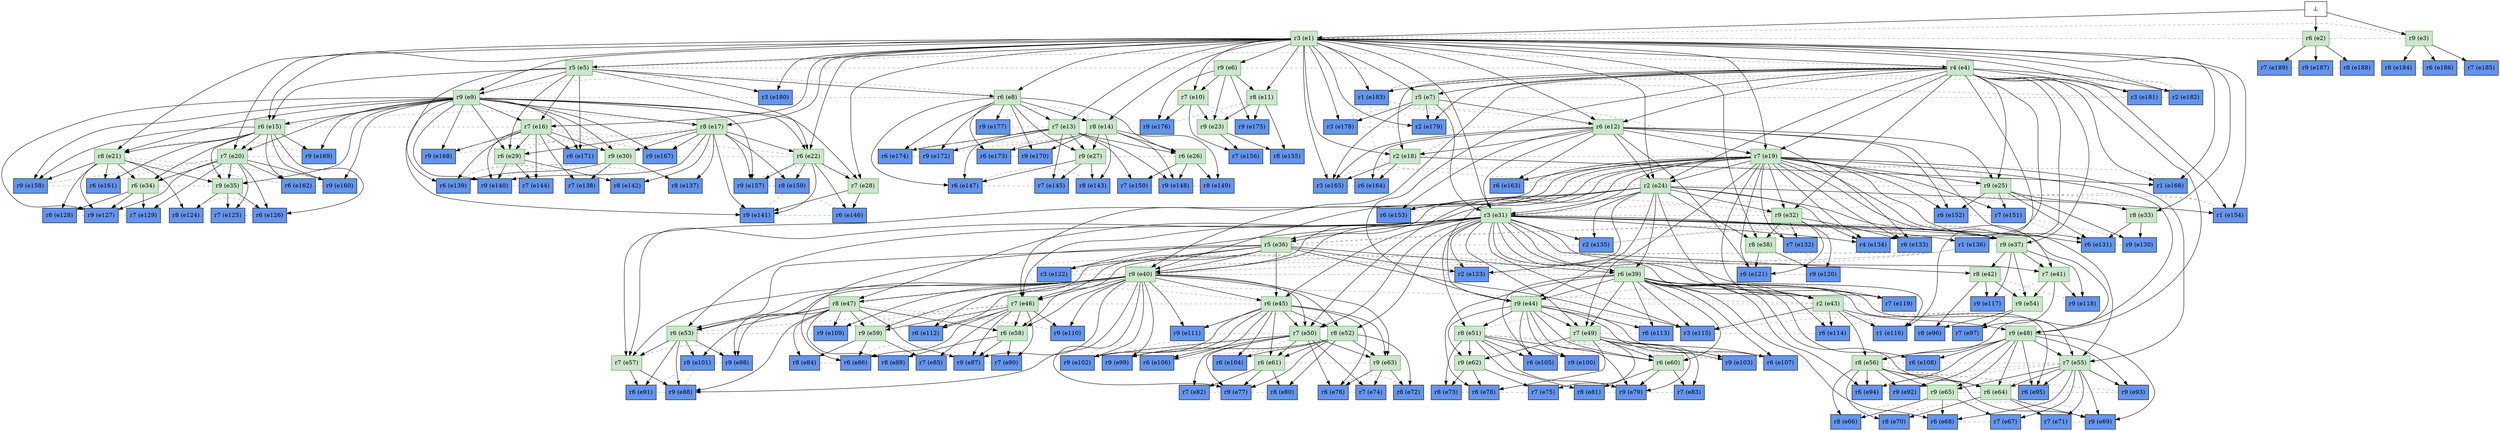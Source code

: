 digraph test {
  e1 -> e28;
  e1 -> e165;
  e1 -> e20;
  e1 -> e19;
  e1 -> e16;
  e1 -> e13;
  e1 -> e178;
  e1 -> e10;
  e1 -> e180;
  e1 -> e181;
  e1 -> e7;
  e1 -> e5;
  e1 -> e33;
  e1 -> e24;
  e1 -> e21;
  e1 -> e18;
  e1 -> e17;
  e1 -> e14;
  e1 -> e179;
  e1 -> e11;
  e1 -> e182;
  e1 -> e183;
  e1 -> e4;
  e1 -> e12;
  e1 -> e9;
  e1 -> e8;
  e1 -> e6;
  e1 -> e22;
  e1 -> e15;
  e1 -> e38;
  e1 -> e31;
  e1 -> e154;
  e1 -> e166;
  e2 -> e189;
  e2 -> e187;
  e2 -> e188;
  e3 -> e184;
  e3 -> e185;
  e3 -> e186;
  e4 -> e19;
  e4 -> e48;
  e4 -> e116;
  e4 -> e44;
  e4 -> e40;
  e4 -> e37;
  e4 -> e134;
  e4 -> e136;
  e4 -> e32;
  e4 -> e154;
  e4 -> e25;
  e4 -> e166;
  e4 -> e183;
  e4 -> e24;
  e4 -> e18;
  e4 -> e179;
  e4 -> e182;
  e4 -> e7;
  e4 -> e181;
  e4 -> e12;
  e5 -> e9;
  e5 -> e8;
  e5 -> e22;
  e5 -> e16;
  e5 -> e15;
  e5 -> e180;
  e5 -> e139;
  e5 -> e29;
  e5 -> e171;
  e6 -> e176;
  e6 -> e11;
  e6 -> e23;
  e6 -> e175;
  e6 -> e10;
  e7 -> e12;
  e7 -> e179;
  e7 -> e178;
  e7 -> e31;
  e7 -> e165;
  e8 -> e173;
  e8 -> e13;
  e8 -> e172;
  e8 -> e174;
  e8 -> e177;
  e8 -> e14;
  e8 -> e170;
  e8 -> e147;
  e8 -> e26;
  e8 -> e27;
  e9 -> e160;
  e9 -> e168;
  e9 -> e169;
  e9 -> e21;
  e9 -> e17;
  e9 -> e127;
  e9 -> e140;
  e9 -> e141;
  e9 -> e35;
  e9 -> e30;
  e9 -> e157;
  e9 -> e158;
  e9 -> e167;
  e9 -> e28;
  e9 -> e20;
  e9 -> e16;
  e9 -> e171;
  e9 -> e15;
  e9 -> e22;
  e9 -> e29;
  e10 -> e156;
  e10 -> e23;
  e10 -> e176;
  e11 -> e23;
  e11 -> e175;
  e11 -> e155;
  e12 -> e164;
  e12 -> e165;
  e12 -> e19;
  e12 -> e25;
  e12 -> e163;
  e12 -> e24;
  e12 -> e18;
  e12 -> e121;
  e12 -> e131;
  e12 -> e133;
  e12 -> e152;
  e12 -> e153;
  e12 -> e31;
  e13 -> e145;
  e13 -> e150;
  e13 -> e147;
  e13 -> e26;
  e13 -> e174;
  e13 -> e148;
  e13 -> e27;
  e13 -> e172;
  e14 -> e27;
  e14 -> e26;
  e14 -> e170;
  e14 -> e173;
  e14 -> e143;
  e14 -> e149;
  e14 -> e148;
  e15 -> e161;
  e15 -> e20;
  e15 -> e160;
  e15 -> e162;
  e15 -> e169;
  e15 -> e21;
  e15 -> e158;
  e15 -> e126;
  e15 -> e34;
  e15 -> e35;
  e16 -> e138;
  e16 -> e144;
  e16 -> e139;
  e16 -> e29;
  e16 -> e171;
  e16 -> e140;
  e16 -> e30;
  e16 -> e168;
  e17 -> e30;
  e17 -> e29;
  e17 -> e167;
  e17 -> e22;
  e17 -> e137;
  e17 -> e142;
  e17 -> e159;
  e17 -> e140;
  e17 -> e141;
  e17 -> e157;
  e18 -> e164;
  e18 -> e165;
  e18 -> e166;
  e19 -> e132;
  e19 -> e151;
  e19 -> e31;
  e19 -> e121;
  e19 -> e131;
  e19 -> e133;
  e19 -> e152;
  e19 -> e153;
  e19 -> e163;
  e19 -> e48;
  e19 -> e44;
  e19 -> e119;
  e19 -> e40;
  e19 -> e37;
  e19 -> e134;
  e19 -> e32;
  e19 -> e25;
  e19 -> e24;
  e19 -> e57;
  e19 -> e55;
  e19 -> e50;
  e19 -> e49;
  e19 -> e46;
  e19 -> e41;
  e20 -> e125;
  e20 -> e129;
  e20 -> e126;
  e20 -> e34;
  e20 -> e162;
  e20 -> e127;
  e20 -> e35;
  e20 -> e160;
  e21 -> e35;
  e21 -> e34;
  e21 -> e158;
  e21 -> e161;
  e21 -> e124;
  e21 -> e128;
  e21 -> e127;
  e22 -> e28;
  e22 -> e141;
  e22 -> e146;
  e22 -> e157;
  e22 -> e159;
  e23 -> e155;
  e23 -> e156;
  e24 -> e40;
  e24 -> e39;
  e24 -> e123;
  e24 -> e37;
  e24 -> e134;
  e24 -> e135;
  e24 -> e32;
  e24 -> e153;
  e24 -> e36;
  e24 -> e31;
  e24 -> e38;
  e24 -> e154;
  e24 -> e44;
  e24 -> e43;
  e25 -> e33;
  e25 -> e130;
  e25 -> e151;
  e25 -> e152;
  e25 -> e131;
  e26 -> e150;
  e26 -> e148;
  e26 -> e149;
  e27 -> e143;
  e27 -> e145;
  e27 -> e147;
  e28 -> e146;
  e28 -> e141;
  e29 -> e144;
  e29 -> e140;
  e29 -> e142;
  e30 -> e137;
  e30 -> e138;
  e30 -> e139;
  e31 -> e57;
  e31 -> e55;
  e31 -> e50;
  e31 -> e49;
  e31 -> e115;
  e31 -> e46;
  e31 -> e119;
  e31 -> e41;
  e31 -> e122;
  e31 -> e36;
  e31 -> e52;
  e31 -> e51;
  e31 -> e47;
  e31 -> e43;
  e31 -> e42;
  e31 -> e123;
  e31 -> e135;
  e31 -> e136;
  e31 -> e134;
  e31 -> e40;
  e31 -> e39;
  e31 -> e37;
  e31 -> e53;
  e31 -> e45;
  e31 -> e56;
  e31 -> e116;
  e32 -> e38;
  e32 -> e120;
  e32 -> e132;
  e32 -> e133;
  e32 -> e121;
  e33 -> e130;
  e33 -> e131;
  e34 -> e129;
  e34 -> e127;
  e34 -> e128;
  e35 -> e124;
  e35 -> e125;
  e35 -> e126;
  e36 -> e40;
  e36 -> e39;
  e36 -> e123;
  e36 -> e53;
  e36 -> e46;
  e36 -> e45;
  e36 -> e122;
  e36 -> e86;
  e36 -> e58;
  e36 -> e112;
  e36 -> e115;
  e37 -> e118;
  e37 -> e42;
  e37 -> e54;
  e37 -> e117;
  e37 -> e41;
  e38 -> e120;
  e38 -> e121;
  e39 -> e94;
  e39 -> e105;
  e39 -> e55;
  e39 -> e108;
  e39 -> e49;
  e39 -> e113;
  e39 -> e114;
  e39 -> e115;
  e39 -> e119;
  e39 -> e44;
  e39 -> e43;
  e39 -> e68;
  e39 -> e78;
  e39 -> e64;
  e39 -> e60;
  e39 -> e95;
  e39 -> e107;
  e40 -> e102;
  e40 -> e110;
  e40 -> e111;
  e40 -> e52;
  e40 -> e47;
  e40 -> e77;
  e40 -> e87;
  e40 -> e88;
  e40 -> e63;
  e40 -> e59;
  e40 -> e98;
  e40 -> e99;
  e40 -> e109;
  e40 -> e57;
  e40 -> e50;
  e40 -> e46;
  e40 -> e112;
  e40 -> e45;
  e40 -> e53;
  e40 -> e58;
  e41 -> e97;
  e41 -> e54;
  e41 -> e118;
  e42 -> e54;
  e42 -> e117;
  e42 -> e96;
  e43 -> e48;
  e43 -> e114;
  e43 -> e115;
  e43 -> e56;
  e43 -> e116;
  e44 -> e103;
  e44 -> e51;
  e44 -> e79;
  e44 -> e62;
  e44 -> e100;
  e44 -> e49;
  e44 -> e107;
  e44 -> e113;
  e44 -> e105;
  e44 -> e60;
  e45 -> e104;
  e45 -> e50;
  e45 -> e102;
  e45 -> e106;
  e45 -> e111;
  e45 -> e52;
  e45 -> e99;
  e45 -> e76;
  e45 -> e61;
  e45 -> e63;
  e46 -> e85;
  e46 -> e90;
  e46 -> e86;
  e46 -> e58;
  e46 -> e112;
  e46 -> e87;
  e46 -> e59;
  e46 -> e110;
  e47 -> e59;
  e47 -> e58;
  e47 -> e109;
  e47 -> e53;
  e47 -> e84;
  e47 -> e89;
  e47 -> e101;
  e47 -> e87;
  e47 -> e88;
  e47 -> e98;
  e48 -> e93;
  e48 -> e56;
  e48 -> e69;
  e48 -> e65;
  e48 -> e92;
  e48 -> e55;
  e48 -> e95;
  e48 -> e108;
  e48 -> e94;
  e48 -> e64;
  e49 -> e75;
  e49 -> e83;
  e49 -> e78;
  e49 -> e60;
  e49 -> e107;
  e49 -> e79;
  e49 -> e62;
  e49 -> e103;
  e50 -> e74;
  e50 -> e82;
  e50 -> e76;
  e50 -> e61;
  e50 -> e106;
  e50 -> e77;
  e50 -> e63;
  e50 -> e102;
  e51 -> e62;
  e51 -> e60;
  e51 -> e100;
  e51 -> e105;
  e51 -> e73;
  e51 -> e81;
  e51 -> e79;
  e52 -> e63;
  e52 -> e61;
  e52 -> e99;
  e52 -> e104;
  e52 -> e72;
  e52 -> e80;
  e52 -> e77;
  e53 -> e57;
  e53 -> e88;
  e53 -> e91;
  e53 -> e98;
  e53 -> e101;
  e54 -> e96;
  e54 -> e97;
  e55 -> e67;
  e55 -> e71;
  e55 -> e68;
  e55 -> e64;
  e55 -> e95;
  e55 -> e69;
  e55 -> e65;
  e55 -> e93;
  e56 -> e65;
  e56 -> e64;
  e56 -> e92;
  e56 -> e94;
  e56 -> e66;
  e56 -> e70;
  e56 -> e69;
  e57 -> e91;
  e57 -> e88;
  e58 -> e90;
  e58 -> e87;
  e58 -> e89;
  e59 -> e84;
  e59 -> e85;
  e59 -> e86;
  e60 -> e83;
  e60 -> e79;
  e60 -> e81;
  e61 -> e82;
  e61 -> e77;
  e61 -> e80;
  e62 -> e73;
  e62 -> e75;
  e62 -> e78;
  e63 -> e72;
  e63 -> e74;
  e63 -> e76;
  e64 -> e71;
  e64 -> e69;
  e64 -> e70;
  e65 -> e66;
  e65 -> e67;
  e65 -> e68;
  e0 -> e1;
  e0 -> e2;
  e0 -> e3;

//conflicts
  e1 -> e2 [arrowhead=none color=gray60 style=dashed constraint=false];
  e1 -> e3 [arrowhead=none color=gray60 style=dashed constraint=false];
  e2 -> e3 [arrowhead=none color=gray60 style=dashed constraint=false];
  e4 -> e5 [arrowhead=none color=gray60 style=dashed constraint=false];
  e4 -> e6 [arrowhead=none color=gray60 style=dashed constraint=false];
  e5 -> e6 [arrowhead=none color=gray60 style=dashed constraint=false];
  e7 -> e181 [arrowhead=none color=gray60 style=dashed constraint=false];
  e7 -> e182 [arrowhead=none color=gray60 style=dashed constraint=false];
  e8 -> e9 [arrowhead=none color=gray60 style=dashed constraint=false];
  e8 -> e180 [arrowhead=none color=gray60 style=dashed constraint=false];
  e9 -> e180 [arrowhead=none color=gray60 style=dashed constraint=false];
  e10 -> e175 [arrowhead=none color=gray60 style=dashed constraint=false];
  e11 -> e176 [arrowhead=none color=gray60 style=dashed constraint=false];
  e12 -> e178 [arrowhead=none color=gray60 style=dashed constraint=false];
  e12 -> e179 [arrowhead=none color=gray60 style=dashed constraint=false];
  e13 -> e170 [arrowhead=none color=gray60 style=dashed constraint=false];
  e13 -> e173 [arrowhead=none color=gray60 style=dashed constraint=false];
  e13 -> e177 [arrowhead=none color=gray60 style=dashed constraint=false];
  e14 -> e172 [arrowhead=none color=gray60 style=dashed constraint=false];
  e14 -> e174 [arrowhead=none color=gray60 style=dashed constraint=false];
  e14 -> e177 [arrowhead=none color=gray60 style=dashed constraint=false];
  e15 -> e16 [arrowhead=none color=gray60 style=dashed constraint=false];
  e15 -> e17 [arrowhead=none color=gray60 style=dashed constraint=false];
  e16 -> e22 [arrowhead=none color=gray60 style=dashed constraint=false];
  e16 -> e167 [arrowhead=none color=gray60 style=dashed constraint=false];
  e17 -> e168 [arrowhead=none color=gray60 style=dashed constraint=false];
  e17 -> e171 [arrowhead=none color=gray60 style=dashed constraint=false];
  e18 -> e19 [arrowhead=none color=gray60 style=dashed constraint=false];
  e18 -> e183 [arrowhead=none color=gray60 style=dashed constraint=false];
  e20 -> e158 [arrowhead=none color=gray60 style=dashed constraint=false];
  e20 -> e161 [arrowhead=none color=gray60 style=dashed constraint=false];
  e20 -> e169 [arrowhead=none color=gray60 style=dashed constraint=false];
  e21 -> e160 [arrowhead=none color=gray60 style=dashed constraint=false];
  e21 -> e162 [arrowhead=none color=gray60 style=dashed constraint=false];
  e21 -> e169 [arrowhead=none color=gray60 style=dashed constraint=false];
  e22 -> e167 [arrowhead=none color=gray60 style=dashed constraint=false];
  e24 -> e25 [arrowhead=none color=gray60 style=dashed constraint=false];
  e24 -> e163 [arrowhead=none color=gray60 style=dashed constraint=false];
  e24 -> e183 [arrowhead=none color=gray60 style=dashed constraint=false];
  e25 -> e163 [arrowhead=none color=gray60 style=dashed constraint=false];
  e25 -> e183 [arrowhead=none color=gray60 style=dashed constraint=false];
  e26 -> e27 [arrowhead=none color=gray60 style=dashed constraint=false];
  e28 -> e157 [arrowhead=none color=gray60 style=dashed constraint=false];
  e29 -> e30 [arrowhead=none color=gray60 style=dashed constraint=false];
  e31 -> e32 [arrowhead=none color=gray60 style=dashed constraint=false];
  e31 -> e153 [arrowhead=none color=gray60 style=dashed constraint=false];
  e31 -> e154 [arrowhead=none color=gray60 style=dashed constraint=false];
  e32 -> e153 [arrowhead=none color=gray60 style=dashed constraint=false];
  e32 -> e154 [arrowhead=none color=gray60 style=dashed constraint=false];
  e33 -> e152 [arrowhead=none color=gray60 style=dashed constraint=false];
  e34 -> e35 [arrowhead=none color=gray60 style=dashed constraint=false];
  e36 -> e37 [arrowhead=none color=gray60 style=dashed constraint=false];
  e36 -> e134 [arrowhead=none color=gray60 style=dashed constraint=false];
  e36 -> e135 [arrowhead=none color=gray60 style=dashed constraint=false];
  e37 -> e134 [arrowhead=none color=gray60 style=dashed constraint=false];
  e37 -> e135 [arrowhead=none color=gray60 style=dashed constraint=false];
  e37 -> e136 [arrowhead=none color=gray60 style=dashed constraint=false];
  e38 -> e133 [arrowhead=none color=gray60 style=dashed constraint=false];
  e39 -> e40 [arrowhead=none color=gray60 style=dashed constraint=false];
  e39 -> e122 [arrowhead=none color=gray60 style=dashed constraint=false];
  e39 -> e123 [arrowhead=none color=gray60 style=dashed constraint=false];
  e40 -> e122 [arrowhead=none color=gray60 style=dashed constraint=false];
  e40 -> e123 [arrowhead=none color=gray60 style=dashed constraint=false];
  e40 -> e136 [arrowhead=none color=gray60 style=dashed constraint=false];
  e41 -> e117 [arrowhead=none color=gray60 style=dashed constraint=false];
  e42 -> e118 [arrowhead=none color=gray60 style=dashed constraint=false];
  e43 -> e44 [arrowhead=none color=gray60 style=dashed constraint=false];
  e43 -> e119 [arrowhead=none color=gray60 style=dashed constraint=false];
  e43 -> e136 [arrowhead=none color=gray60 style=dashed constraint=false];
  e44 -> e119 [arrowhead=none color=gray60 style=dashed constraint=false];
  e44 -> e136 [arrowhead=none color=gray60 style=dashed constraint=false];
  e45 -> e46 [arrowhead=none color=gray60 style=dashed constraint=false];
  e45 -> e47 [arrowhead=none color=gray60 style=dashed constraint=false];
  e46 -> e53 [arrowhead=none color=gray60 style=dashed constraint=false];
  e46 -> e109 [arrowhead=none color=gray60 style=dashed constraint=false];
  e47 -> e110 [arrowhead=none color=gray60 style=dashed constraint=false];
  e47 -> e112 [arrowhead=none color=gray60 style=dashed constraint=false];
  e48 -> e114 [arrowhead=none color=gray60 style=dashed constraint=false];
  e48 -> e115 [arrowhead=none color=gray60 style=dashed constraint=false];
  e48 -> e116 [arrowhead=none color=gray60 style=dashed constraint=false];
  e49 -> e100 [arrowhead=none color=gray60 style=dashed constraint=false];
  e49 -> e105 [arrowhead=none color=gray60 style=dashed constraint=false];
  e49 -> e113 [arrowhead=none color=gray60 style=dashed constraint=false];
  e50 -> e99 [arrowhead=none color=gray60 style=dashed constraint=false];
  e50 -> e104 [arrowhead=none color=gray60 style=dashed constraint=false];
  e50 -> e111 [arrowhead=none color=gray60 style=dashed constraint=false];
  e51 -> e103 [arrowhead=none color=gray60 style=dashed constraint=false];
  e51 -> e107 [arrowhead=none color=gray60 style=dashed constraint=false];
  e51 -> e113 [arrowhead=none color=gray60 style=dashed constraint=false];
  e52 -> e102 [arrowhead=none color=gray60 style=dashed constraint=false];
  e52 -> e106 [arrowhead=none color=gray60 style=dashed constraint=false];
  e52 -> e111 [arrowhead=none color=gray60 style=dashed constraint=false];
  e53 -> e109 [arrowhead=none color=gray60 style=dashed constraint=false];
  e55 -> e92 [arrowhead=none color=gray60 style=dashed constraint=false];
  e55 -> e94 [arrowhead=none color=gray60 style=dashed constraint=false];
  e55 -> e108 [arrowhead=none color=gray60 style=dashed constraint=false];
  e56 -> e93 [arrowhead=none color=gray60 style=dashed constraint=false];
  e56 -> e95 [arrowhead=none color=gray60 style=dashed constraint=false];
  e56 -> e108 [arrowhead=none color=gray60 style=dashed constraint=false];
  e57 -> e98 [arrowhead=none color=gray60 style=dashed constraint=false];
  e58 -> e59 [arrowhead=none color=gray60 style=dashed constraint=false];
  e60 -> e62 [arrowhead=none color=gray60 style=dashed constraint=false];
  e61 -> e63 [arrowhead=none color=gray60 style=dashed constraint=false];
  e64 -> e65 [arrowhead=none color=gray60 style=dashed constraint=false];
  e66 -> e68 [arrowhead=none color=gray60 style=dashed constraint=false];
  e67 -> e68 [arrowhead=none color=gray60 style=dashed constraint=false];
  e69 -> e70 [arrowhead=none color=gray60 style=dashed constraint=false];
  e69 -> e71 [arrowhead=none color=gray60 style=dashed constraint=false];
  e72 -> e76 [arrowhead=none color=gray60 style=dashed constraint=false];
  e73 -> e78 [arrowhead=none color=gray60 style=dashed constraint=false];
  e74 -> e76 [arrowhead=none color=gray60 style=dashed constraint=false];
  e75 -> e78 [arrowhead=none color=gray60 style=dashed constraint=false];
  e77 -> e80 [arrowhead=none color=gray60 style=dashed constraint=false];
  e77 -> e82 [arrowhead=none color=gray60 style=dashed constraint=false];
  e79 -> e81 [arrowhead=none color=gray60 style=dashed constraint=false];
  e79 -> e83 [arrowhead=none color=gray60 style=dashed constraint=false];
  e84 -> e86 [arrowhead=none color=gray60 style=dashed constraint=false];
  e85 -> e86 [arrowhead=none color=gray60 style=dashed constraint=false];
  e87 -> e89 [arrowhead=none color=gray60 style=dashed constraint=false];
  e87 -> e90 [arrowhead=none color=gray60 style=dashed constraint=false];
  e88 -> e91 [arrowhead=none color=gray60 style=dashed constraint=false];
  e88 -> e101 [arrowhead=none color=gray60 style=dashed constraint=false];
  e91 -> e101 [arrowhead=none color=gray60 style=dashed constraint=false];
  e92 -> e94 [arrowhead=none color=gray60 style=dashed constraint=false];
  e93 -> e95 [arrowhead=none color=gray60 style=dashed constraint=false];
  e98 -> e101 [arrowhead=none color=gray60 style=dashed constraint=false];
  e99 -> e104 [arrowhead=none color=gray60 style=dashed constraint=false];
  e100 -> e105 [arrowhead=none color=gray60 style=dashed constraint=false];
  e102 -> e106 [arrowhead=none color=gray60 style=dashed constraint=false];
  e103 -> e107 [arrowhead=none color=gray60 style=dashed constraint=false];
  e110 -> e112 [arrowhead=none color=gray60 style=dashed constraint=false];
  e114 -> e115 [arrowhead=none color=gray60 style=dashed constraint=false];
  e115 -> e116 [arrowhead=none color=gray60 style=dashed constraint=false];
  e120 -> e121 [arrowhead=none color=gray60 style=dashed constraint=false];
  e120 -> e132 [arrowhead=none color=gray60 style=dashed constraint=false];
  e121 -> e132 [arrowhead=none color=gray60 style=dashed constraint=false];
  e122 -> e123 [arrowhead=none color=gray60 style=dashed constraint=false];
  e122 -> e136 [arrowhead=none color=gray60 style=dashed constraint=false];
  e123 -> e136 [arrowhead=none color=gray60 style=dashed constraint=false];
  e124 -> e126 [arrowhead=none color=gray60 style=dashed constraint=false];
  e125 -> e126 [arrowhead=none color=gray60 style=dashed constraint=false];
  e127 -> e128 [arrowhead=none color=gray60 style=dashed constraint=false];
  e127 -> e129 [arrowhead=none color=gray60 style=dashed constraint=false];
  e130 -> e131 [arrowhead=none color=gray60 style=dashed constraint=false];
  e130 -> e151 [arrowhead=none color=gray60 style=dashed constraint=false];
  e131 -> e151 [arrowhead=none color=gray60 style=dashed constraint=false];
  e132 -> e133 [arrowhead=none color=gray60 style=dashed constraint=false];
  e134 -> e135 [arrowhead=none color=gray60 style=dashed constraint=false];
  e134 -> e136 [arrowhead=none color=gray60 style=dashed constraint=false];
  e135 -> e136 [arrowhead=none color=gray60 style=dashed constraint=false];
  e137 -> e139 [arrowhead=none color=gray60 style=dashed constraint=false];
  e138 -> e139 [arrowhead=none color=gray60 style=dashed constraint=false];
  e140 -> e142 [arrowhead=none color=gray60 style=dashed constraint=false];
  e140 -> e144 [arrowhead=none color=gray60 style=dashed constraint=false];
  e141 -> e146 [arrowhead=none color=gray60 style=dashed constraint=false];
  e141 -> e159 [arrowhead=none color=gray60 style=dashed constraint=false];
  e143 -> e147 [arrowhead=none color=gray60 style=dashed constraint=false];
  e145 -> e147 [arrowhead=none color=gray60 style=dashed constraint=false];
  e146 -> e159 [arrowhead=none color=gray60 style=dashed constraint=false];
  e148 -> e149 [arrowhead=none color=gray60 style=dashed constraint=false];
  e148 -> e150 [arrowhead=none color=gray60 style=dashed constraint=false];
  e151 -> e152 [arrowhead=none color=gray60 style=dashed constraint=false];
  e157 -> e159 [arrowhead=none color=gray60 style=dashed constraint=false];
  e158 -> e161 [arrowhead=none color=gray60 style=dashed constraint=false];
  e160 -> e162 [arrowhead=none color=gray60 style=dashed constraint=false];
  e164 -> e165 [arrowhead=none color=gray60 style=dashed constraint=false];
  e165 -> e166 [arrowhead=none color=gray60 style=dashed constraint=false];
  e168 -> e171 [arrowhead=none color=gray60 style=dashed constraint=false];
  e170 -> e173 [arrowhead=none color=gray60 style=dashed constraint=false];
  e172 -> e174 [arrowhead=none color=gray60 style=dashed constraint=false];
  e178 -> e179 [arrowhead=none color=gray60 style=dashed constraint=false];
  e178 -> e183 [arrowhead=none color=gray60 style=dashed constraint=false];
  e179 -> e183 [arrowhead=none color=gray60 style=dashed constraint=false];
  e181 -> e182 [arrowhead=none color=gray60 style=dashed constraint=false];
  e181 -> e183 [arrowhead=none color=gray60 style=dashed constraint=false];
  e182 -> e183 [arrowhead=none color=gray60 style=dashed constraint=false];
  e184 -> e186 [arrowhead=none color=gray60 style=dashed constraint=false];
  e185 -> e186 [arrowhead=none color=gray60 style=dashed constraint=false];
  e187 -> e188 [arrowhead=none color=gray60 style=dashed constraint=false];
  e187 -> e189 [arrowhead=none color=gray60 style=dashed constraint=false];

  e1 [color="#409f40" fillcolor="#cce6cc" label="r3 (e1)" shape=box style=filled];
  e2 [color="#409f40" fillcolor="#cce6cc" label="r6 (e2)" shape=box style=filled];
  e3 [color="#409f40" fillcolor="#cce6cc" label="r9 (e3)" shape=box style=filled];
  e4 [color="#409f40" fillcolor="#cce6cc" label="r4 (e4)" shape=box style=filled];
  e5 [color="#409f40" fillcolor="#cce6cc" label="r5 (e5)" shape=box style=filled];
  e6 [color="#409f40" fillcolor="#cce6cc" label="r9 (e6)" shape=box style=filled];
  e7 [color="#409f40" fillcolor="#cce6cc" label="r5 (e7)" shape=box style=filled];
  e8 [color="#409f40" fillcolor="#cce6cc" label="r6 (e8)" shape=box style=filled];
  e9 [color="#409f40" fillcolor="#cce6cc" label="r9 (e9)" shape=box style=filled];
  e10 [color="#409f40" fillcolor="#cce6cc" label="r7 (e10)" shape=box style=filled];
  e11 [color="#409f40" fillcolor="#cce6cc" label="r8 (e11)" shape=box style=filled];
  e12 [color="#409f40" fillcolor="#cce6cc" label="r6 (e12)" shape=box style=filled];
  e13 [color="#409f40" fillcolor="#cce6cc" label="r7 (e13)" shape=box style=filled];
  e14 [color="#409f40" fillcolor="#cce6cc" label="r8 (e14)" shape=box style=filled];
  e15 [color="#409f40" fillcolor="#cce6cc" label="r6 (e15)" shape=box style=filled];
  e16 [color="#409f40" fillcolor="#cce6cc" label="r7 (e16)" shape=box style=filled];
  e17 [color="#409f40" fillcolor="#cce6cc" label="r8 (e17)" shape=box style=filled];
  e18 [color="#409f40" fillcolor="#cce6cc" label="r2 (e18)" shape=box style=filled];
  e19 [color="#409f40" fillcolor="#cce6cc" label="r7 (e19)" shape=box style=filled];
  e20 [color="#409f40" fillcolor="#cce6cc" label="r7 (e20)" shape=box style=filled];
  e21 [color="#409f40" fillcolor="#cce6cc" label="r8 (e21)" shape=box style=filled];
  e22 [color="#409f40" fillcolor="#cce6cc" label="r6 (e22)" shape=box style=filled];
  e23 [color="#409f40" fillcolor="#cce6cc" label="r9 (e23)" shape=box style=filled];
  e24 [color="#409f40" fillcolor="#cce6cc" label="r2 (e24)" shape=box style=filled];
  e25 [color="#409f40" fillcolor="#cce6cc" label="r9 (e25)" shape=box style=filled];
  e26 [color="#409f40" fillcolor="#cce6cc" label="r6 (e26)" shape=box style=filled];
  e27 [color="#409f40" fillcolor="#cce6cc" label="r9 (e27)" shape=box style=filled];
  e28 [color="#409f40" fillcolor="#cce6cc" label="r7 (e28)" shape=box style=filled];
  e29 [color="#409f40" fillcolor="#cce6cc" label="r6 (e29)" shape=box style=filled];
  e30 [color="#409f40" fillcolor="#cce6cc" label="r9 (e30)" shape=box style=filled];
  e31 [color="#409f40" fillcolor="#cce6cc" label="r3 (e31)" shape=box style=filled];
  e32 [color="#409f40" fillcolor="#cce6cc" label="r9 (e32)" shape=box style=filled];
  e33 [color="#409f40" fillcolor="#cce6cc" label="r8 (e33)" shape=box style=filled];
  e34 [color="#409f40" fillcolor="#cce6cc" label="r6 (e34)" shape=box style=filled];
  e35 [color="#409f40" fillcolor="#cce6cc" label="r9 (e35)" shape=box style=filled];
  e36 [color="#409f40" fillcolor="#cce6cc" label="r5 (e36)" shape=box style=filled];
  e37 [color="#409f40" fillcolor="#cce6cc" label="r9 (e37)" shape=box style=filled];
  e38 [color="#409f40" fillcolor="#cce6cc" label="r8 (e38)" shape=box style=filled];
  e39 [color="#409f40" fillcolor="#cce6cc" label="r6 (e39)" shape=box style=filled];
  e40 [color="#409f40" fillcolor="#cce6cc" label="r9 (e40)" shape=box style=filled];
  e41 [color="#409f40" fillcolor="#cce6cc" label="r7 (e41)" shape=box style=filled];
  e42 [color="#409f40" fillcolor="#cce6cc" label="r8 (e42)" shape=box style=filled];
  e43 [color="#409f40" fillcolor="#cce6cc" label="r2 (e43)" shape=box style=filled];
  e44 [color="#409f40" fillcolor="#cce6cc" label="r9 (e44)" shape=box style=filled];
  e45 [color="#409f40" fillcolor="#cce6cc" label="r6 (e45)" shape=box style=filled];
  e46 [color="#409f40" fillcolor="#cce6cc" label="r7 (e46)" shape=box style=filled];
  e47 [color="#409f40" fillcolor="#cce6cc" label="r8 (e47)" shape=box style=filled];
  e48 [color="#409f40" fillcolor="#cce6cc" label="r9 (e48)" shape=box style=filled];
  e49 [color="#409f40" fillcolor="#cce6cc" label="r7 (e49)" shape=box style=filled];
  e50 [color="#409f40" fillcolor="#cce6cc" label="r7 (e50)" shape=box style=filled];
  e51 [color="#409f40" fillcolor="#cce6cc" label="r8 (e51)" shape=box style=filled];
  e52 [color="#409f40" fillcolor="#cce6cc" label="r8 (e52)" shape=box style=filled];
  e53 [color="#409f40" fillcolor="#cce6cc" label="r6 (e53)" shape=box style=filled];
  e54 [color="#409f40" fillcolor="#cce6cc" label="r9 (e54)" shape=box style=filled];
  e55 [color="#409f40" fillcolor="#cce6cc" label="r7 (e55)" shape=box style=filled];
  e56 [color="#409f40" fillcolor="#cce6cc" label="r8 (e56)" shape=box style=filled];
  e57 [color="#409f40" fillcolor="#cce6cc" label="r7 (e57)" shape=box style=filled];
  e58 [color="#409f40" fillcolor="#cce6cc" label="r6 (e58)" shape=box style=filled];
  e59 [color="#409f40" fillcolor="#cce6cc" label="r9 (e59)" shape=box style=filled];
  e60 [color="#409f40" fillcolor="#cce6cc" label="r6 (e60)" shape=box style=filled];
  e61 [color="#409f40" fillcolor="#cce6cc" label="r6 (e61)" shape=box style=filled];
  e62 [color="#409f40" fillcolor="#cce6cc" label="r9 (e62)" shape=box style=filled];
  e63 [color="#409f40" fillcolor="#cce6cc" label="r9 (e63)" shape=box style=filled];
  e64 [color="#409f40" fillcolor="#cce6cc" label="r6 (e64)" shape=box style=filled];
  e65 [color="#409f40" fillcolor="#cce6cc" label="r9 (e65)" shape=box style=filled];
  e66 [color=black fillcolor=cornflowerblue label="r8 (e66)" shape=box style=filled];
  e67 [color=black fillcolor=cornflowerblue label="r7 (e67)" shape=box style=filled];
  e68 [color=black fillcolor=cornflowerblue label="r6 (e68)" shape=box style=filled];
  e69 [color=black fillcolor=cornflowerblue label="r9 (e69)" shape=box style=filled];
  e70 [color=black fillcolor=cornflowerblue label="r8 (e70)" shape=box style=filled];
  e71 [color=black fillcolor=cornflowerblue label="r7 (e71)" shape=box style=filled];
  e72 [color=black fillcolor=cornflowerblue label="r8 (e72)" shape=box style=filled];
  e73 [color=black fillcolor=cornflowerblue label="r8 (e73)" shape=box style=filled];
  e74 [color=black fillcolor=cornflowerblue label="r7 (e74)" shape=box style=filled];
  e75 [color=black fillcolor=cornflowerblue label="r7 (e75)" shape=box style=filled];
  e76 [color=black fillcolor=cornflowerblue label="r6 (e76)" shape=box style=filled];
  e77 [color=black fillcolor=cornflowerblue label="r9 (e77)" shape=box style=filled];
  e78 [color=black fillcolor=cornflowerblue label="r6 (e78)" shape=box style=filled];
  e79 [color=black fillcolor=cornflowerblue label="r9 (e79)" shape=box style=filled];
  e80 [color=black fillcolor=cornflowerblue label="r8 (e80)" shape=box style=filled];
  e81 [color=black fillcolor=cornflowerblue label="r8 (e81)" shape=box style=filled];
  e82 [color=black fillcolor=cornflowerblue label="r7 (e82)" shape=box style=filled];
  e83 [color=black fillcolor=cornflowerblue label="r7 (e83)" shape=box style=filled];
  e84 [color=black fillcolor=cornflowerblue label="r8 (e84)" shape=box style=filled];
  e85 [color=black fillcolor=cornflowerblue label="r7 (e85)" shape=box style=filled];
  e86 [color=black fillcolor=cornflowerblue label="r6 (e86)" shape=box style=filled];
  e87 [color=black fillcolor=cornflowerblue label="r9 (e87)" shape=box style=filled];
  e88 [color=black fillcolor=cornflowerblue label="r9 (e88)" shape=box style=filled];
  e89 [color=black fillcolor=cornflowerblue label="r8 (e89)" shape=box style=filled];
  e90 [color=black fillcolor=cornflowerblue label="r7 (e90)" shape=box style=filled];
  e91 [color=black fillcolor=cornflowerblue label="r6 (e91)" shape=box style=filled];
  e92 [color=black fillcolor=cornflowerblue label="r9 (e92)" shape=box style=filled];
  e93 [color=black fillcolor=cornflowerblue label="r9 (e93)" shape=box style=filled];
  e94 [color=black fillcolor=cornflowerblue label="r6 (e94)" shape=box style=filled];
  e95 [color=black fillcolor=cornflowerblue label="r6 (e95)" shape=box style=filled];
  e96 [color=black fillcolor=cornflowerblue label="r8 (e96)" shape=box style=filled];
  e97 [color=black fillcolor=cornflowerblue label="r7 (e97)" shape=box style=filled];
  e98 [color=black fillcolor=cornflowerblue label="r9 (e98)" shape=box style=filled];
  e99 [color=black fillcolor=cornflowerblue label="r9 (e99)" shape=box style=filled];
  e100 [color=black fillcolor=cornflowerblue label="r9 (e100)" shape=box style=filled];
  e101 [color=black fillcolor=cornflowerblue label="r8 (e101)" shape=box style=filled];
  e102 [color=black fillcolor=cornflowerblue label="r9 (e102)" shape=box style=filled];
  e103 [color=black fillcolor=cornflowerblue label="r9 (e103)" shape=box style=filled];
  e104 [color=black fillcolor=cornflowerblue label="r6 (e104)" shape=box style=filled];
  e105 [color=black fillcolor=cornflowerblue label="r6 (e105)" shape=box style=filled];
  e106 [color=black fillcolor=cornflowerblue label="r6 (e106)" shape=box style=filled];
  e107 [color=black fillcolor=cornflowerblue label="r6 (e107)" shape=box style=filled];
  e108 [color=black fillcolor=cornflowerblue label="r6 (e108)" shape=box style=filled];
  e109 [color=black fillcolor=cornflowerblue label="r9 (e109)" shape=box style=filled];
  e110 [color=black fillcolor=cornflowerblue label="r9 (e110)" shape=box style=filled];
  e111 [color=black fillcolor=cornflowerblue label="r9 (e111)" shape=box style=filled];
  e112 [color=black fillcolor=cornflowerblue label="r6 (e112)" shape=box style=filled];
  e113 [color=black fillcolor=cornflowerblue label="r6 (e113)" shape=box style=filled];
  e114 [color=black fillcolor=cornflowerblue label="r6 (e114)" shape=box style=filled];
  e115 [color=black fillcolor=cornflowerblue label="r3 (e115)" shape=box style=filled];
  e116 [color=black fillcolor=cornflowerblue label="r1 (e116)" shape=box style=filled];
  e117 [color=black fillcolor=cornflowerblue label="r9 (e117)" shape=box style=filled];
  e118 [color=black fillcolor=cornflowerblue label="r9 (e118)" shape=box style=filled];
  e119 [color=black fillcolor=cornflowerblue label="r7 (e119)" shape=box style=filled];
  e120 [color=black fillcolor=cornflowerblue label="r9 (e120)" shape=box style=filled];
  e121 [color=black fillcolor=cornflowerblue label="r6 (e121)" shape=box style=filled];
  e122 [color=black fillcolor=cornflowerblue label="r3 (e122)" shape=box style=filled];
  e123 [color=black fillcolor=cornflowerblue label="r2 (e123)" shape=box style=filled];
  e124 [color=black fillcolor=cornflowerblue label="r8 (e124)" shape=box style=filled];
  e125 [color=black fillcolor=cornflowerblue label="r7 (e125)" shape=box style=filled];
  e126 [color=black fillcolor=cornflowerblue label="r6 (e126)" shape=box style=filled];
  e127 [color=black fillcolor=cornflowerblue label="r9 (e127)" shape=box style=filled];
  e128 [color=black fillcolor=cornflowerblue label="r8 (e128)" shape=box style=filled];
  e129 [color=black fillcolor=cornflowerblue label="r7 (e129)" shape=box style=filled];
  e130 [color=black fillcolor=cornflowerblue label="r9 (e130)" shape=box style=filled];
  e131 [color=black fillcolor=cornflowerblue label="r6 (e131)" shape=box style=filled];
  e132 [color=black fillcolor=cornflowerblue label="r7 (e132)" shape=box style=filled];
  e133 [color=black fillcolor=cornflowerblue label="r6 (e133)" shape=box style=filled];
  e134 [color=black fillcolor=cornflowerblue label="r4 (e134)" shape=box style=filled];
  e135 [color=black fillcolor=cornflowerblue label="r2 (e135)" shape=box style=filled];
  e136 [color=black fillcolor=cornflowerblue label="r1 (e136)" shape=box style=filled];
  e137 [color=black fillcolor=cornflowerblue label="r8 (e137)" shape=box style=filled];
  e138 [color=black fillcolor=cornflowerblue label="r7 (e138)" shape=box style=filled];
  e139 [color=black fillcolor=cornflowerblue label="r6 (e139)" shape=box style=filled];
  e140 [color=black fillcolor=cornflowerblue label="r9 (e140)" shape=box style=filled];
  e141 [color=black fillcolor=cornflowerblue label="r9 (e141)" shape=box style=filled];
  e142 [color=black fillcolor=cornflowerblue label="r8 (e142)" shape=box style=filled];
  e143 [color=black fillcolor=cornflowerblue label="r8 (e143)" shape=box style=filled];
  e144 [color=black fillcolor=cornflowerblue label="r7 (e144)" shape=box style=filled];
  e145 [color=black fillcolor=cornflowerblue label="r7 (e145)" shape=box style=filled];
  e146 [color=black fillcolor=cornflowerblue label="r6 (e146)" shape=box style=filled];
  e147 [color=black fillcolor=cornflowerblue label="r6 (e147)" shape=box style=filled];
  e148 [color=black fillcolor=cornflowerblue label="r9 (e148)" shape=box style=filled];
  e149 [color=black fillcolor=cornflowerblue label="r8 (e149)" shape=box style=filled];
  e150 [color=black fillcolor=cornflowerblue label="r7 (e150)" shape=box style=filled];
  e151 [color=black fillcolor=cornflowerblue label="r7 (e151)" shape=box style=filled];
  e152 [color=black fillcolor=cornflowerblue label="r6 (e152)" shape=box style=filled];
  e153 [color=black fillcolor=cornflowerblue label="r6 (e153)" shape=box style=filled];
  e154 [color=black fillcolor=cornflowerblue label="r1 (e154)" shape=box style=filled];
  e155 [color=black fillcolor=cornflowerblue label="r8 (e155)" shape=box style=filled];
  e156 [color=black fillcolor=cornflowerblue label="r7 (e156)" shape=box style=filled];
  e157 [color=black fillcolor=cornflowerblue label="r9 (e157)" shape=box style=filled];
  e158 [color=black fillcolor=cornflowerblue label="r9 (e158)" shape=box style=filled];
  e159 [color=black fillcolor=cornflowerblue label="r8 (e159)" shape=box style=filled];
  e160 [color=black fillcolor=cornflowerblue label="r9 (e160)" shape=box style=filled];
  e161 [color=black fillcolor=cornflowerblue label="r6 (e161)" shape=box style=filled];
  e162 [color=black fillcolor=cornflowerblue label="r6 (e162)" shape=box style=filled];
  e163 [color=black fillcolor=cornflowerblue label="r6 (e163)" shape=box style=filled];
  e164 [color=black fillcolor=cornflowerblue label="r6 (e164)" shape=box style=filled];
  e165 [color=black fillcolor=cornflowerblue label="r3 (e165)" shape=box style=filled];
  e166 [color=black fillcolor=cornflowerblue label="r1 (e166)" shape=box style=filled];
  e167 [color=black fillcolor=cornflowerblue label="r9 (e167)" shape=box style=filled];
  e168 [color=black fillcolor=cornflowerblue label="r9 (e168)" shape=box style=filled];
  e169 [color=black fillcolor=cornflowerblue label="r9 (e169)" shape=box style=filled];
  e170 [color=black fillcolor=cornflowerblue label="r9 (e170)" shape=box style=filled];
  e171 [color=black fillcolor=cornflowerblue label="r6 (e171)" shape=box style=filled];
  e172 [color=black fillcolor=cornflowerblue label="r9 (e172)" shape=box style=filled];
  e173 [color=black fillcolor=cornflowerblue label="r6 (e173)" shape=box style=filled];
  e174 [color=black fillcolor=cornflowerblue label="r6 (e174)" shape=box style=filled];
  e175 [color=black fillcolor=cornflowerblue label="r9 (e175)" shape=box style=filled];
  e176 [color=black fillcolor=cornflowerblue label="r9 (e176)" shape=box style=filled];
  e177 [color=black fillcolor=cornflowerblue label="r9 (e177)" shape=box style=filled];
  e178 [color=black fillcolor=cornflowerblue label="r3 (e178)" shape=box style=filled];
  e179 [color=black fillcolor=cornflowerblue label="r2 (e179)" shape=box style=filled];
  e180 [color=black fillcolor=cornflowerblue label="r3 (e180)" shape=box style=filled];
  e181 [color=black fillcolor=cornflowerblue label="r3 (e181)" shape=box style=filled];
  e182 [color=black fillcolor=cornflowerblue label="r2 (e182)" shape=box style=filled];
  e183 [color=black fillcolor=cornflowerblue label="r1 (e183)" shape=box style=filled];
  e184 [color=black fillcolor=cornflowerblue label="r8 (e184)" shape=box style=filled];
  e185 [color=black fillcolor=cornflowerblue label="r7 (e185)" shape=box style=filled];
  e186 [color=black fillcolor=cornflowerblue label="r6 (e186)" shape=box style=filled];
  e187 [color=black fillcolor=cornflowerblue label="r9 (e187)" shape=box style=filled];
  e188 [color=black fillcolor=cornflowerblue label="r8 (e188)" shape=box style=filled];
  e189 [color=black fillcolor=cornflowerblue label="r7 (e189)" shape=box style=filled];
  e0 [fillcolor=white label="⊥" shape=box style=filled];
}
